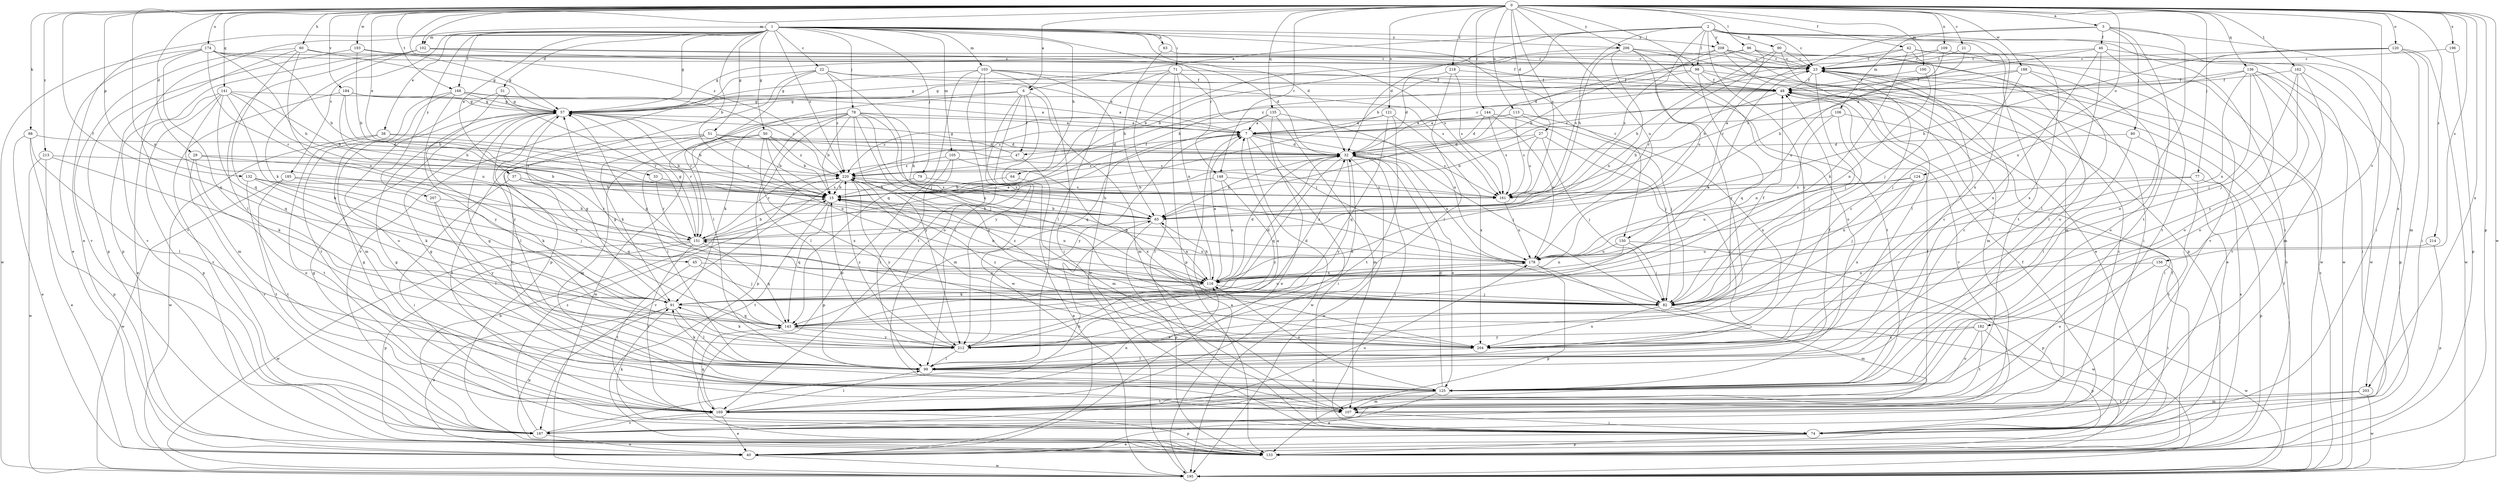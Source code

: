 strict digraph  {
0;
1;
2;
3;
6;
7;
15;
21;
22;
23;
27;
29;
31;
32;
33;
37;
38;
40;
42;
45;
46;
47;
48;
50;
51;
57;
60;
63;
64;
65;
71;
74;
77;
78;
79;
80;
82;
88;
90;
91;
96;
98;
99;
100;
102;
103;
105;
106;
107;
109;
113;
116;
120;
121;
124;
125;
132;
133;
135;
136;
141;
143;
144;
148;
150;
151;
156;
161;
162;
168;
169;
174;
178;
182;
184;
185;
187;
188;
193;
195;
196;
203;
204;
206;
207;
208;
212;
213;
214;
218;
220;
0 -> 3  [label=a];
0 -> 6  [label=a];
0 -> 21  [label=c];
0 -> 27  [label=d];
0 -> 29  [label=d];
0 -> 33  [label=e];
0 -> 42  [label=f];
0 -> 45  [label=f];
0 -> 60  [label=h];
0 -> 77  [label=j];
0 -> 88  [label=k];
0 -> 96  [label=l];
0 -> 98  [label=l];
0 -> 100  [label=m];
0 -> 102  [label=m];
0 -> 109  [label=n];
0 -> 113  [label=n];
0 -> 116  [label=n];
0 -> 120  [label=o];
0 -> 121  [label=o];
0 -> 124  [label=o];
0 -> 132  [label=p];
0 -> 133  [label=p];
0 -> 135  [label=q];
0 -> 136  [label=q];
0 -> 141  [label=q];
0 -> 144  [label=r];
0 -> 148  [label=r];
0 -> 156  [label=s];
0 -> 161  [label=s];
0 -> 162  [label=t];
0 -> 168  [label=t];
0 -> 174  [label=u];
0 -> 178  [label=u];
0 -> 182  [label=v];
0 -> 184  [label=v];
0 -> 188  [label=w];
0 -> 193  [label=w];
0 -> 195  [label=w];
0 -> 196  [label=x];
0 -> 203  [label=x];
0 -> 206  [label=y];
0 -> 213  [label=z];
0 -> 214  [label=z];
0 -> 218  [label=z];
0 -> 220  [label=z];
1 -> 15  [label=b];
1 -> 22  [label=c];
1 -> 31  [label=d];
1 -> 32  [label=d];
1 -> 37  [label=e];
1 -> 38  [label=e];
1 -> 40  [label=e];
1 -> 50  [label=g];
1 -> 51  [label=g];
1 -> 57  [label=g];
1 -> 63  [label=h];
1 -> 64  [label=h];
1 -> 71  [label=i];
1 -> 78  [label=j];
1 -> 79  [label=j];
1 -> 102  [label=m];
1 -> 103  [label=m];
1 -> 105  [label=m];
1 -> 148  [label=r];
1 -> 150  [label=r];
1 -> 168  [label=t];
1 -> 185  [label=v];
1 -> 187  [label=v];
1 -> 206  [label=y];
1 -> 207  [label=y];
1 -> 208  [label=y];
1 -> 220  [label=z];
2 -> 6  [label=a];
2 -> 15  [label=b];
2 -> 23  [label=c];
2 -> 32  [label=d];
2 -> 65  [label=h];
2 -> 74  [label=i];
2 -> 90  [label=k];
2 -> 98  [label=l];
2 -> 169  [label=t];
2 -> 178  [label=u];
2 -> 203  [label=x];
2 -> 204  [label=x];
2 -> 208  [label=y];
2 -> 212  [label=y];
3 -> 46  [label=f];
3 -> 74  [label=i];
3 -> 80  [label=j];
3 -> 106  [label=m];
3 -> 125  [label=o];
3 -> 150  [label=r];
3 -> 169  [label=t];
6 -> 47  [label=f];
6 -> 57  [label=g];
6 -> 99  [label=l];
6 -> 107  [label=m];
6 -> 151  [label=r];
6 -> 195  [label=w];
6 -> 212  [label=y];
7 -> 32  [label=d];
7 -> 47  [label=f];
7 -> 74  [label=i];
7 -> 82  [label=j];
7 -> 161  [label=s];
7 -> 195  [label=w];
7 -> 212  [label=y];
15 -> 65  [label=h];
15 -> 116  [label=n];
15 -> 143  [label=q];
15 -> 169  [label=t];
21 -> 23  [label=c];
21 -> 65  [label=h];
22 -> 7  [label=a];
22 -> 48  [label=f];
22 -> 82  [label=j];
22 -> 99  [label=l];
22 -> 133  [label=p];
22 -> 187  [label=v];
22 -> 220  [label=z];
23 -> 48  [label=f];
23 -> 82  [label=j];
27 -> 15  [label=b];
27 -> 32  [label=d];
27 -> 82  [label=j];
27 -> 99  [label=l];
27 -> 161  [label=s];
29 -> 15  [label=b];
29 -> 125  [label=o];
29 -> 187  [label=v];
29 -> 220  [label=z];
31 -> 57  [label=g];
31 -> 125  [label=o];
31 -> 151  [label=r];
31 -> 212  [label=y];
32 -> 23  [label=c];
32 -> 65  [label=h];
32 -> 74  [label=i];
32 -> 125  [label=o];
32 -> 143  [label=q];
32 -> 178  [label=u];
32 -> 195  [label=w];
32 -> 212  [label=y];
32 -> 220  [label=z];
33 -> 151  [label=r];
33 -> 161  [label=s];
37 -> 74  [label=i];
37 -> 143  [label=q];
37 -> 151  [label=r];
37 -> 161  [label=s];
38 -> 15  [label=b];
38 -> 32  [label=d];
38 -> 169  [label=t];
38 -> 195  [label=w];
40 -> 195  [label=w];
42 -> 23  [label=c];
42 -> 32  [label=d];
42 -> 82  [label=j];
42 -> 91  [label=k];
42 -> 169  [label=t];
42 -> 195  [label=w];
45 -> 82  [label=j];
45 -> 116  [label=n];
45 -> 169  [label=t];
46 -> 23  [label=c];
46 -> 99  [label=l];
46 -> 178  [label=u];
46 -> 187  [label=v];
46 -> 195  [label=w];
46 -> 204  [label=x];
47 -> 57  [label=g];
47 -> 107  [label=m];
47 -> 151  [label=r];
48 -> 57  [label=g];
48 -> 65  [label=h];
48 -> 187  [label=v];
50 -> 15  [label=b];
50 -> 32  [label=d];
50 -> 99  [label=l];
50 -> 107  [label=m];
50 -> 116  [label=n];
50 -> 204  [label=x];
50 -> 220  [label=z];
51 -> 15  [label=b];
51 -> 32  [label=d];
51 -> 91  [label=k];
51 -> 125  [label=o];
51 -> 161  [label=s];
51 -> 169  [label=t];
57 -> 7  [label=a];
57 -> 15  [label=b];
57 -> 99  [label=l];
57 -> 151  [label=r];
57 -> 204  [label=x];
60 -> 23  [label=c];
60 -> 57  [label=g];
60 -> 116  [label=n];
60 -> 133  [label=p];
60 -> 143  [label=q];
60 -> 187  [label=v];
63 -> 23  [label=c];
63 -> 65  [label=h];
64 -> 15  [label=b];
64 -> 40  [label=e];
65 -> 15  [label=b];
65 -> 116  [label=n];
65 -> 133  [label=p];
65 -> 151  [label=r];
71 -> 48  [label=f];
71 -> 57  [label=g];
71 -> 74  [label=i];
71 -> 82  [label=j];
71 -> 99  [label=l];
71 -> 116  [label=n];
71 -> 133  [label=p];
74 -> 40  [label=e];
74 -> 48  [label=f];
74 -> 57  [label=g];
74 -> 91  [label=k];
74 -> 133  [label=p];
77 -> 116  [label=n];
77 -> 133  [label=p];
77 -> 161  [label=s];
77 -> 169  [label=t];
78 -> 7  [label=a];
78 -> 15  [label=b];
78 -> 65  [label=h];
78 -> 82  [label=j];
78 -> 91  [label=k];
78 -> 99  [label=l];
78 -> 116  [label=n];
78 -> 133  [label=p];
78 -> 195  [label=w];
78 -> 204  [label=x];
78 -> 212  [label=y];
79 -> 15  [label=b];
79 -> 65  [label=h];
80 -> 32  [label=d];
80 -> 40  [label=e];
80 -> 99  [label=l];
82 -> 48  [label=f];
82 -> 57  [label=g];
82 -> 107  [label=m];
82 -> 195  [label=w];
82 -> 204  [label=x];
82 -> 220  [label=z];
88 -> 32  [label=d];
88 -> 40  [label=e];
88 -> 99  [label=l];
88 -> 133  [label=p];
90 -> 23  [label=c];
90 -> 65  [label=h];
90 -> 99  [label=l];
90 -> 151  [label=r];
90 -> 195  [label=w];
91 -> 23  [label=c];
91 -> 32  [label=d];
91 -> 40  [label=e];
91 -> 57  [label=g];
91 -> 99  [label=l];
91 -> 133  [label=p];
91 -> 143  [label=q];
91 -> 178  [label=u];
96 -> 15  [label=b];
96 -> 23  [label=c];
96 -> 57  [label=g];
96 -> 65  [label=h];
96 -> 125  [label=o];
98 -> 15  [label=b];
98 -> 40  [label=e];
98 -> 48  [label=f];
98 -> 57  [label=g];
98 -> 107  [label=m];
98 -> 143  [label=q];
99 -> 23  [label=c];
99 -> 48  [label=f];
99 -> 57  [label=g];
99 -> 91  [label=k];
99 -> 125  [label=o];
100 -> 48  [label=f];
100 -> 116  [label=n];
102 -> 23  [label=c];
102 -> 32  [label=d];
102 -> 91  [label=k];
102 -> 99  [label=l];
102 -> 161  [label=s];
102 -> 187  [label=v];
103 -> 48  [label=f];
103 -> 57  [label=g];
103 -> 74  [label=i];
103 -> 125  [label=o];
103 -> 143  [label=q];
103 -> 161  [label=s];
103 -> 169  [label=t];
103 -> 195  [label=w];
105 -> 99  [label=l];
105 -> 133  [label=p];
105 -> 204  [label=x];
105 -> 220  [label=z];
106 -> 7  [label=a];
106 -> 74  [label=i];
106 -> 82  [label=j];
106 -> 116  [label=n];
107 -> 57  [label=g];
107 -> 74  [label=i];
109 -> 23  [label=c];
109 -> 161  [label=s];
109 -> 204  [label=x];
109 -> 220  [label=z];
113 -> 7  [label=a];
113 -> 82  [label=j];
113 -> 161  [label=s];
113 -> 204  [label=x];
113 -> 220  [label=z];
116 -> 7  [label=a];
116 -> 15  [label=b];
116 -> 32  [label=d];
116 -> 65  [label=h];
116 -> 82  [label=j];
116 -> 91  [label=k];
116 -> 151  [label=r];
120 -> 23  [label=c];
120 -> 65  [label=h];
120 -> 74  [label=i];
120 -> 107  [label=m];
120 -> 178  [label=u];
120 -> 195  [label=w];
121 -> 7  [label=a];
121 -> 143  [label=q];
121 -> 169  [label=t];
121 -> 204  [label=x];
121 -> 220  [label=z];
124 -> 82  [label=j];
124 -> 161  [label=s];
124 -> 178  [label=u];
124 -> 204  [label=x];
125 -> 23  [label=c];
125 -> 32  [label=d];
125 -> 40  [label=e];
125 -> 57  [label=g];
125 -> 107  [label=m];
125 -> 116  [label=n];
125 -> 169  [label=t];
132 -> 82  [label=j];
132 -> 91  [label=k];
132 -> 161  [label=s];
132 -> 169  [label=t];
133 -> 23  [label=c];
133 -> 48  [label=f];
135 -> 7  [label=a];
135 -> 40  [label=e];
135 -> 107  [label=m];
135 -> 143  [label=q];
135 -> 178  [label=u];
136 -> 7  [label=a];
136 -> 48  [label=f];
136 -> 74  [label=i];
136 -> 82  [label=j];
136 -> 107  [label=m];
136 -> 116  [label=n];
136 -> 125  [label=o];
136 -> 187  [label=v];
141 -> 15  [label=b];
141 -> 40  [label=e];
141 -> 57  [label=g];
141 -> 91  [label=k];
141 -> 107  [label=m];
141 -> 133  [label=p];
141 -> 143  [label=q];
141 -> 178  [label=u];
143 -> 32  [label=d];
143 -> 57  [label=g];
143 -> 204  [label=x];
143 -> 212  [label=y];
144 -> 7  [label=a];
144 -> 32  [label=d];
144 -> 82  [label=j];
144 -> 161  [label=s];
144 -> 178  [label=u];
148 -> 15  [label=b];
148 -> 116  [label=n];
148 -> 161  [label=s];
148 -> 212  [label=y];
150 -> 82  [label=j];
150 -> 116  [label=n];
150 -> 133  [label=p];
150 -> 178  [label=u];
151 -> 7  [label=a];
151 -> 15  [label=b];
151 -> 57  [label=g];
151 -> 133  [label=p];
151 -> 143  [label=q];
151 -> 169  [label=t];
151 -> 178  [label=u];
151 -> 195  [label=w];
156 -> 74  [label=i];
156 -> 116  [label=n];
156 -> 125  [label=o];
161 -> 178  [label=u];
162 -> 48  [label=f];
162 -> 82  [label=j];
162 -> 125  [label=o];
162 -> 133  [label=p];
162 -> 212  [label=y];
168 -> 7  [label=a];
168 -> 57  [label=g];
168 -> 107  [label=m];
168 -> 169  [label=t];
168 -> 212  [label=y];
168 -> 220  [label=z];
169 -> 40  [label=e];
169 -> 48  [label=f];
169 -> 57  [label=g];
169 -> 99  [label=l];
169 -> 116  [label=n];
169 -> 133  [label=p];
169 -> 143  [label=q];
169 -> 187  [label=v];
174 -> 15  [label=b];
174 -> 23  [label=c];
174 -> 40  [label=e];
174 -> 48  [label=f];
174 -> 65  [label=h];
174 -> 143  [label=q];
174 -> 151  [label=r];
174 -> 195  [label=w];
178 -> 15  [label=b];
178 -> 116  [label=n];
178 -> 133  [label=p];
178 -> 195  [label=w];
178 -> 220  [label=z];
182 -> 125  [label=o];
182 -> 133  [label=p];
182 -> 169  [label=t];
182 -> 204  [label=x];
182 -> 212  [label=y];
184 -> 7  [label=a];
184 -> 15  [label=b];
184 -> 57  [label=g];
184 -> 65  [label=h];
184 -> 187  [label=v];
185 -> 15  [label=b];
185 -> 91  [label=k];
185 -> 169  [label=t];
185 -> 195  [label=w];
187 -> 15  [label=b];
187 -> 23  [label=c];
187 -> 40  [label=e];
187 -> 65  [label=h];
187 -> 178  [label=u];
187 -> 220  [label=z];
188 -> 48  [label=f];
188 -> 82  [label=j];
188 -> 99  [label=l];
188 -> 125  [label=o];
188 -> 220  [label=z];
193 -> 15  [label=b];
193 -> 23  [label=c];
193 -> 57  [label=g];
193 -> 133  [label=p];
195 -> 7  [label=a];
195 -> 23  [label=c];
195 -> 48  [label=f];
196 -> 23  [label=c];
196 -> 133  [label=p];
203 -> 107  [label=m];
203 -> 169  [label=t];
203 -> 195  [label=w];
204 -> 23  [label=c];
204 -> 99  [label=l];
204 -> 220  [label=z];
206 -> 15  [label=b];
206 -> 23  [label=c];
206 -> 116  [label=n];
206 -> 125  [label=o];
206 -> 133  [label=p];
206 -> 161  [label=s];
206 -> 169  [label=t];
206 -> 212  [label=y];
207 -> 65  [label=h];
207 -> 99  [label=l];
207 -> 212  [label=y];
208 -> 15  [label=b];
208 -> 23  [label=c];
208 -> 40  [label=e];
208 -> 74  [label=i];
208 -> 107  [label=m];
208 -> 161  [label=s];
212 -> 7  [label=a];
212 -> 15  [label=b];
212 -> 32  [label=d];
212 -> 91  [label=k];
212 -> 99  [label=l];
212 -> 220  [label=z];
213 -> 40  [label=e];
213 -> 91  [label=k];
213 -> 195  [label=w];
213 -> 220  [label=z];
214 -> 133  [label=p];
214 -> 178  [label=u];
218 -> 32  [label=d];
218 -> 48  [label=f];
218 -> 99  [label=l];
218 -> 161  [label=s];
220 -> 15  [label=b];
220 -> 161  [label=s];
220 -> 187  [label=v];
220 -> 204  [label=x];
220 -> 212  [label=y];
}
